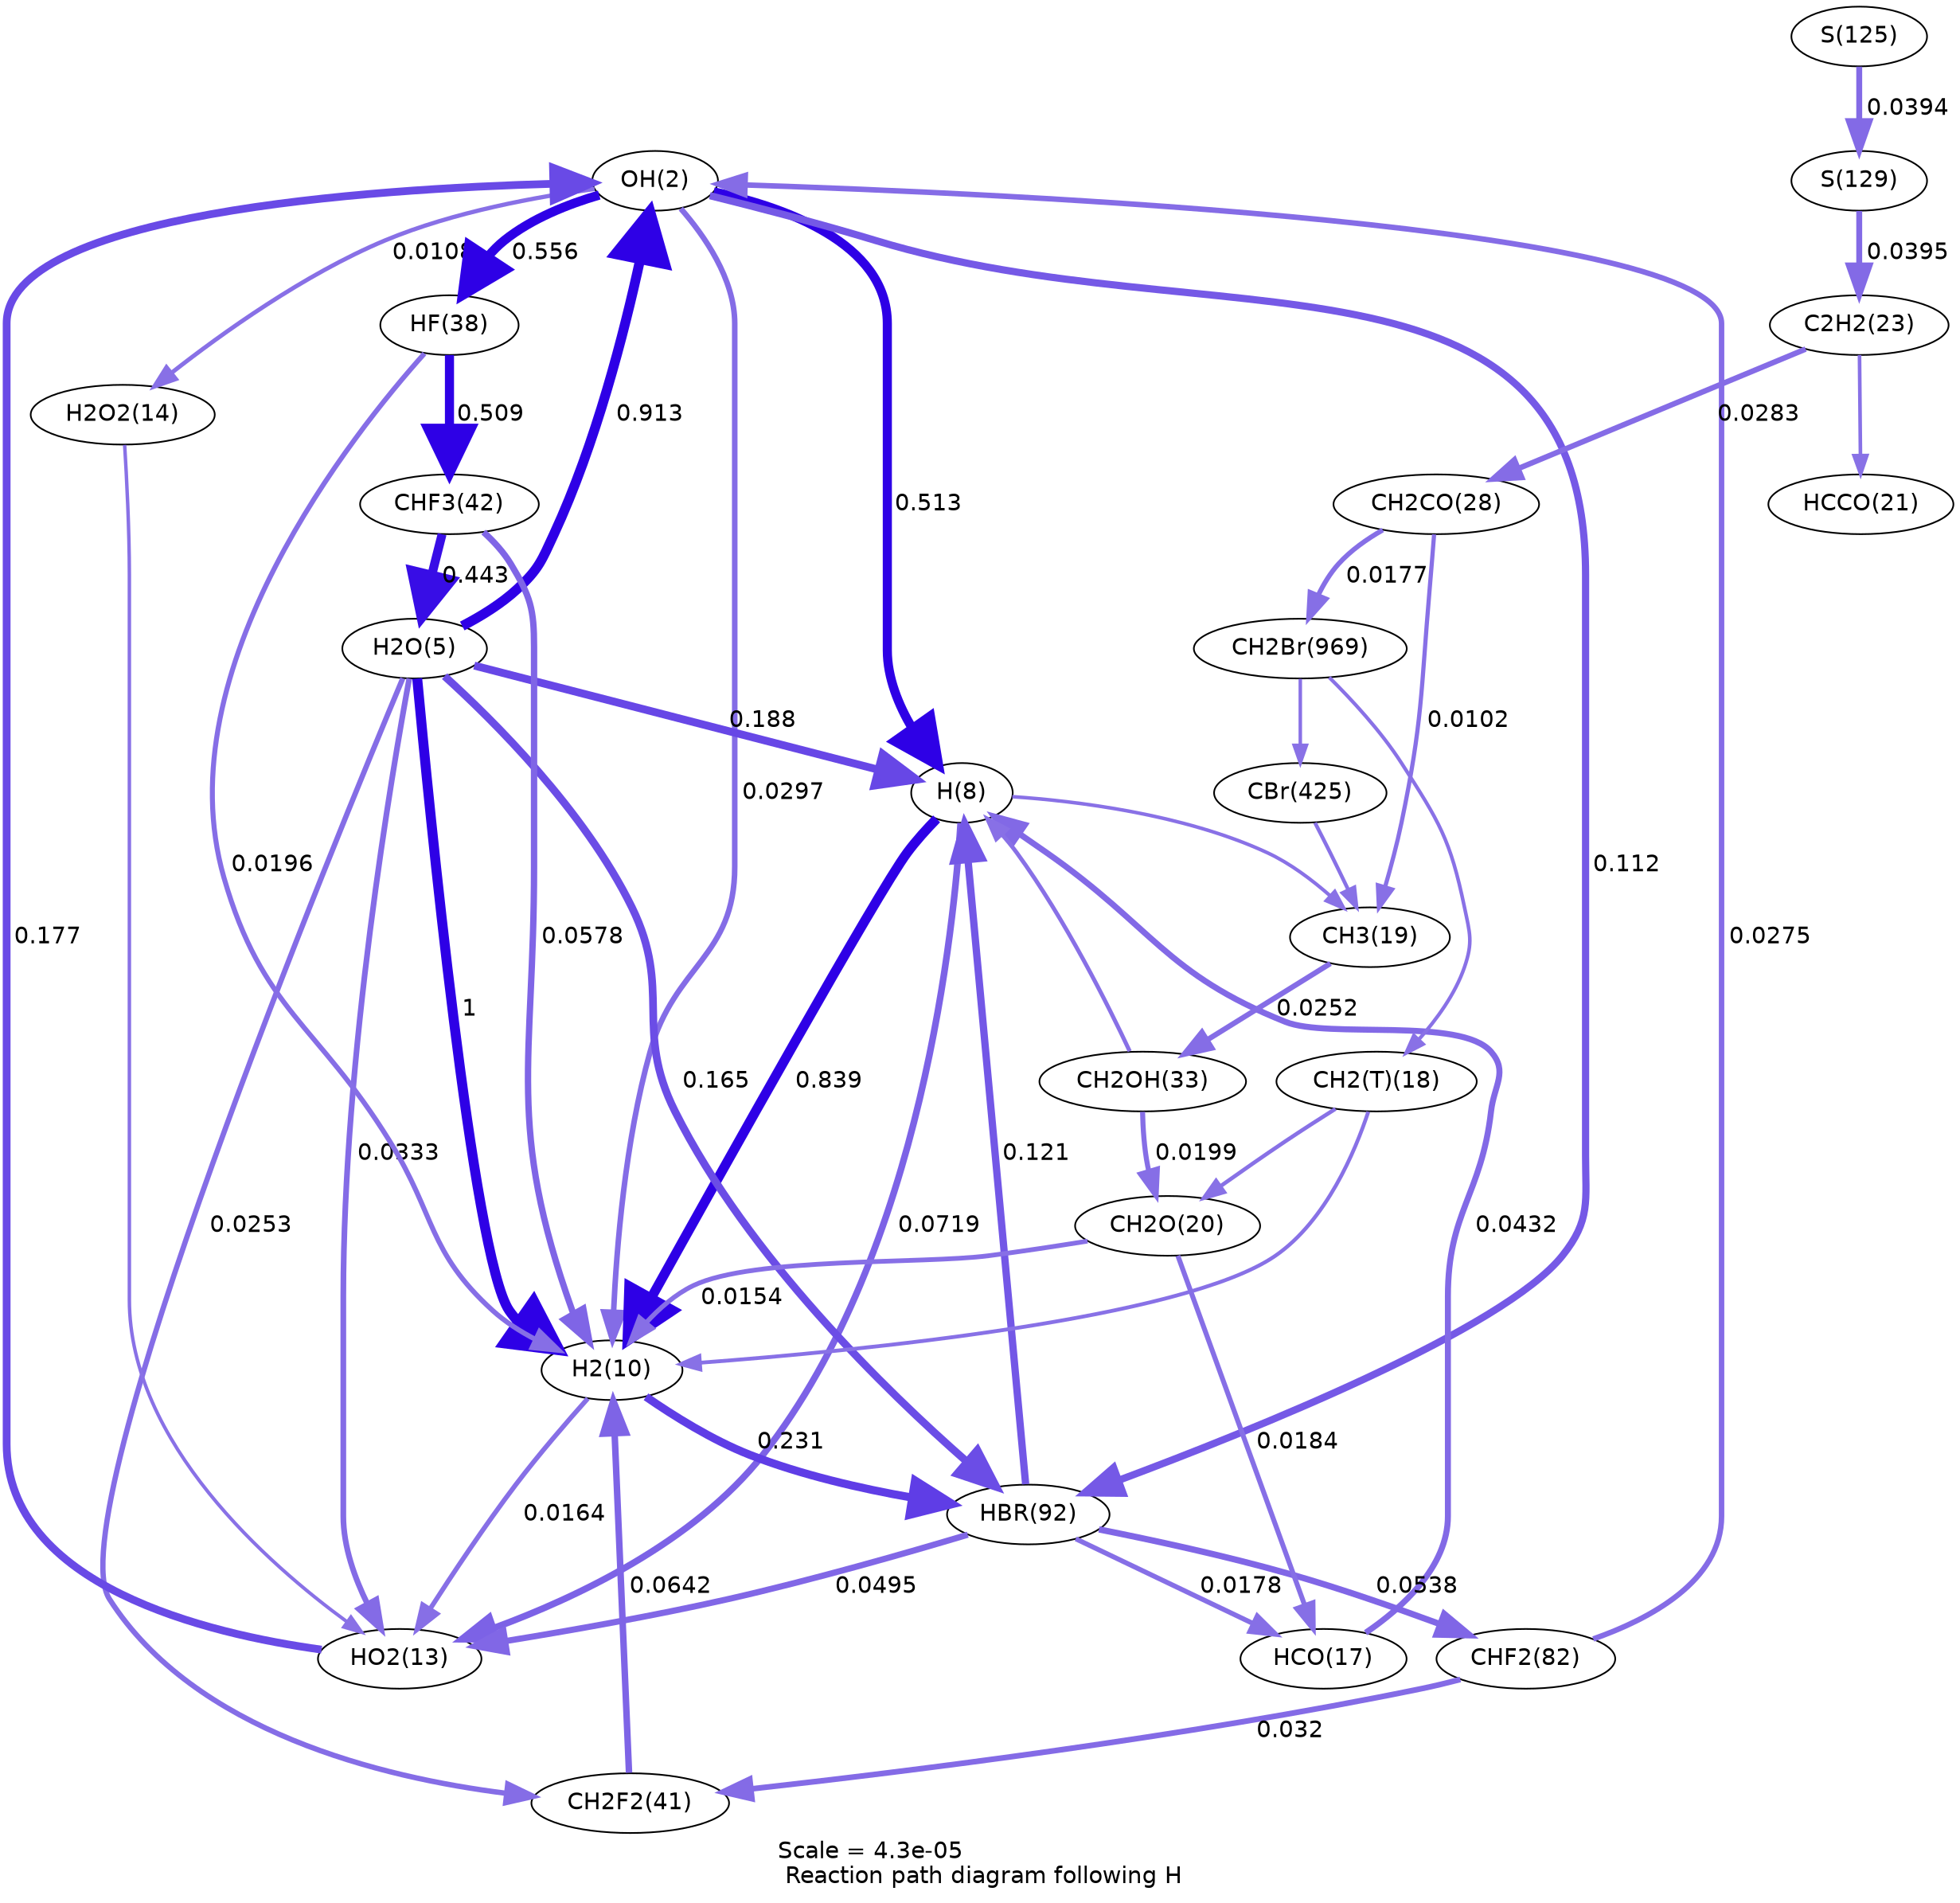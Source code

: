digraph reaction_paths {
center=1;
s3 -> s9[fontname="Helvetica", penwidth=5.5, arrowsize=2.75, color="0.7, 1.01, 0.9"
, label=" 0.513"];
s9 -> s11[fontname="Helvetica", penwidth=5.87, arrowsize=2.93, color="0.7, 1.34, 0.9"
, label=" 0.839"];
s6 -> s9[fontname="Helvetica", penwidth=4.74, arrowsize=2.37, color="0.7, 0.688, 0.9"
, label=" 0.188"];
s9 -> s14[fontname="Helvetica", penwidth=4.01, arrowsize=2.01, color="0.7, 0.572, 0.9"
, label=" 0.0719"];
s18 -> s9[fontname="Helvetica", penwidth=3.63, arrowsize=1.81, color="0.7, 0.543, 0.9"
, label=" 0.0432"];
s9 -> s20[fontname="Helvetica", penwidth=2.15, arrowsize=1.08, color="0.7, 0.506, 0.9"
];
s34 -> s9[fontname="Helvetica", penwidth=2.51, arrowsize=1.26, color="0.7, 0.51, 0.9"
];
s50 -> s9[fontname="Helvetica", penwidth=4.41, arrowsize=2.2, color="0.7, 0.621, 0.9"
, label=" 0.121"];
s3 -> s11[fontname="Helvetica", penwidth=3.35, arrowsize=1.67, color="0.7, 0.53, 0.9"
, label=" 0.0297"];
s6 -> s3[fontname="Helvetica", penwidth=5.93, arrowsize=2.97, color="0.7, 1.41, 0.9"
, label=" 0.913"];
s14 -> s3[fontname="Helvetica", penwidth=4.69, arrowsize=2.35, color="0.7, 0.677, 0.9"
, label=" 0.177"];
s3 -> s15[fontname="Helvetica", penwidth=2.58, arrowsize=1.29, color="0.7, 0.511, 0.9"
, label=" 0.0108"];
s3 -> s50[fontname="Helvetica", penwidth=4.35, arrowsize=2.17, color="0.7, 0.612, 0.9"
, label=" 0.112"];
s3 -> s39[fontname="Helvetica", penwidth=5.56, arrowsize=2.78, color="0.7, 1.06, 0.9"
, label=" 0.556"];
s47 -> s3[fontname="Helvetica", penwidth=3.29, arrowsize=1.64, color="0.7, 0.528, 0.9"
, label=" 0.0275"];
s6 -> s11[fontname="Helvetica", penwidth=6, arrowsize=3, color="0.7, 1.5, 0.9"
, label=" 1"];
s11 -> s14[fontname="Helvetica", penwidth=2.9, arrowsize=1.45, color="0.7, 0.516, 0.9"
, label=" 0.0164"];
s19 -> s11[fontname="Helvetica", penwidth=2.31, arrowsize=1.16, color="0.7, 0.508, 0.9"
];
s21 -> s11[fontname="Helvetica", penwidth=2.85, arrowsize=1.43, color="0.7, 0.515, 0.9"
, label=" 0.0154"];
s11 -> s50[fontname="Helvetica", penwidth=4.89, arrowsize=2.45, color="0.7, 0.731, 0.9"
, label=" 0.231"];
s41 -> s11[fontname="Helvetica", penwidth=3.85, arrowsize=1.92, color="0.7, 0.558, 0.9"
, label=" 0.0578"];
s39 -> s11[fontname="Helvetica", penwidth=3.03, arrowsize=1.52, color="0.7, 0.52, 0.9"
, label=" 0.0196"];
s40 -> s11[fontname="Helvetica", penwidth=3.93, arrowsize=1.96, color="0.7, 0.564, 0.9"
, label=" 0.0642"];
s6 -> s14[fontname="Helvetica", penwidth=3.43, arrowsize=1.72, color="0.7, 0.533, 0.9"
, label=" 0.0333"];
s6 -> s50[fontname="Helvetica", penwidth=4.64, arrowsize=2.32, color="0.7, 0.665, 0.9"
, label=" 0.165"];
s41 -> s6[fontname="Helvetica", penwidth=5.38, arrowsize=2.69, color="0.7, 0.943, 0.9"
, label=" 0.443"];
s6 -> s40[fontname="Helvetica", penwidth=3.22, arrowsize=1.61, color="0.7, 0.525, 0.9"
, label=" 0.0253"];
s15 -> s14[fontname="Helvetica", penwidth=2.1, arrowsize=1.05, color="0.7, 0.506, 0.9"
];
s50 -> s14[fontname="Helvetica", penwidth=3.73, arrowsize=1.87, color="0.7, 0.55, 0.9"
, label=" 0.0495"];
s21 -> s18[fontname="Helvetica", penwidth=2.98, arrowsize=1.49, color="0.7, 0.518, 0.9"
, label=" 0.0184"];
s50 -> s18[fontname="Helvetica", penwidth=2.96, arrowsize=1.48, color="0.7, 0.518, 0.9"
, label=" 0.0178"];
s19 -> s21[fontname="Helvetica", penwidth=2.4, arrowsize=1.2, color="0.7, 0.509, 0.9"
];
s93 -> s19[fontname="Helvetica", penwidth=2.18, arrowsize=1.09, color="0.7, 0.506, 0.9"
];
s29 -> s20[fontname="Helvetica", penwidth=2.54, arrowsize=1.27, color="0.7, 0.51, 0.9"
, label=" 0.0102"];
s20 -> s34[fontname="Helvetica", penwidth=3.22, arrowsize=1.61, color="0.7, 0.525, 0.9"
, label=" 0.0252"];
s76 -> s20[fontname="Helvetica", penwidth=2.27, arrowsize=1.13, color="0.7, 0.507, 0.9"
];
s34 -> s21[fontname="Helvetica", penwidth=3.04, arrowsize=1.52, color="0.7, 0.52, 0.9"
, label=" 0.0199"];
s24 -> s22[fontname="Helvetica", penwidth=2.2, arrowsize=1.1, color="0.7, 0.507, 0.9"
];
s24 -> s29[fontname="Helvetica", penwidth=3.31, arrowsize=1.65, color="0.7, 0.528, 0.9"
, label=" 0.0283"];
s54 -> s24[fontname="Helvetica", penwidth=3.56, arrowsize=1.78, color="0.7, 0.539, 0.9"
, label=" 0.0395"];
s29 -> s93[fontname="Helvetica", penwidth=2.95, arrowsize=1.48, color="0.7, 0.518, 0.9"
, label=" 0.0177"];
s50 -> s47[fontname="Helvetica", penwidth=3.79, arrowsize=1.9, color="0.7, 0.554, 0.9"
, label=" 0.0538"];
s52 -> s54[fontname="Helvetica", penwidth=3.56, arrowsize=1.78, color="0.7, 0.539, 0.9"
, label=" 0.0394"];
s39 -> s41[fontname="Helvetica", penwidth=5.49, arrowsize=2.75, color="0.7, 1.01, 0.9"
, label=" 0.509"];
s93 -> s76[fontname="Helvetica", penwidth=2.11, arrowsize=1.05, color="0.7, 0.506, 0.9"
];
s47 -> s40[fontname="Helvetica", penwidth=3.4, arrowsize=1.7, color="0.7, 0.532, 0.9"
, label=" 0.032"];
s3 [ fontname="Helvetica", label="OH(2)"];
s6 [ fontname="Helvetica", label="H2O(5)"];
s9 [ fontname="Helvetica", label="H(8)"];
s11 [ fontname="Helvetica", label="H2(10)"];
s14 [ fontname="Helvetica", label="HO2(13)"];
s15 [ fontname="Helvetica", label="H2O2(14)"];
s18 [ fontname="Helvetica", label="HCO(17)"];
s19 [ fontname="Helvetica", label="CH2(T)(18)"];
s20 [ fontname="Helvetica", label="CH3(19)"];
s21 [ fontname="Helvetica", label="CH2O(20)"];
s22 [ fontname="Helvetica", label="HCCO(21)"];
s24 [ fontname="Helvetica", label="C2H2(23)"];
s29 [ fontname="Helvetica", label="CH2CO(28)"];
s34 [ fontname="Helvetica", label="CH2OH(33)"];
s39 [ fontname="Helvetica", label="HF(38)"];
s40 [ fontname="Helvetica", label="CH2F2(41)"];
s41 [ fontname="Helvetica", label="CHF3(42)"];
s47 [ fontname="Helvetica", label="CHF2(82)"];
s50 [ fontname="Helvetica", label="HBR(92)"];
s52 [ fontname="Helvetica", label="S(125)"];
s54 [ fontname="Helvetica", label="S(129)"];
s76 [ fontname="Helvetica", label="CBr(425)"];
s93 [ fontname="Helvetica", label="CH2Br(969)"];
 label = "Scale = 4.3e-05\l Reaction path diagram following H";
 fontname = "Helvetica";
}
